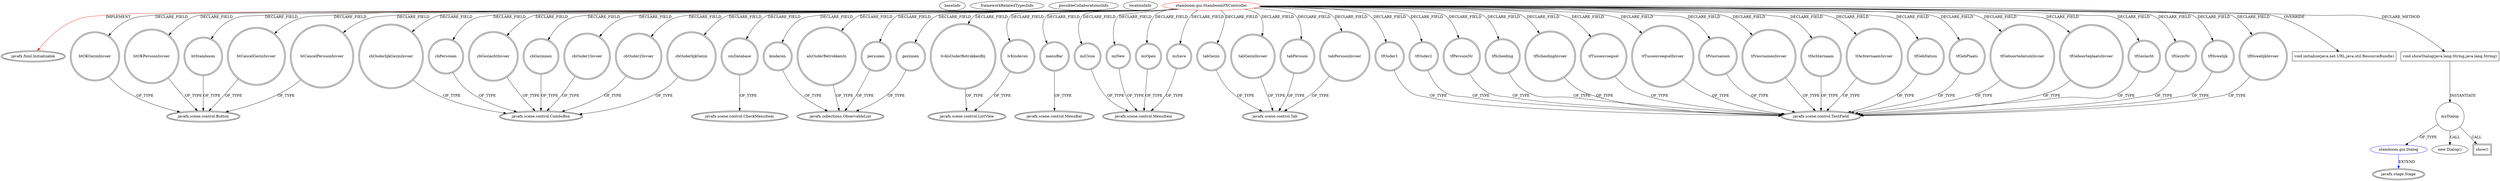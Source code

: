 digraph {
baseInfo[graphId=734,category="extension_graph",isAnonymous=false,possibleRelation=true]
frameworkRelatedTypesInfo[0="javafx.fxml.Initializable"]
possibleCollaborationsInfo[0="734~CLIENT_METHOD_DECLARATION-INSTANTIATION-~javafx.fxml.Initializable ~javafx.stage.Stage ~false~false"]
locationInfo[projectName="JustinAarden-C2J-Stamboom",filePath="/JustinAarden-C2J-Stamboom/C2J-Stamboom-master/src/stamboom/gui/StamboomFXController.java",contextSignature="StamboomFXController",graphId="734"]
0[label="stamboom.gui.StamboomFXController",vertexType="ROOT_CLIENT_CLASS_DECLARATION",isFrameworkType=false,color=red]
1[label="javafx.fxml.Initializable",vertexType="FRAMEWORK_INTERFACE_TYPE",isFrameworkType=true,peripheries=2]
2[label="alsOuderBetrokkenIn",vertexType="FIELD_DECLARATION",isFrameworkType=true,peripheries=2,shape=circle]
3[label="javafx.collections.ObservableList",vertexType="FRAMEWORK_INTERFACE_TYPE",isFrameworkType=true,peripheries=2]
4[label="btCancelGezinInvoer",vertexType="FIELD_DECLARATION",isFrameworkType=true,peripheries=2,shape=circle]
5[label="javafx.scene.control.Button",vertexType="FRAMEWORK_CLASS_TYPE",isFrameworkType=true,peripheries=2]
6[label="btCancelPersoonInvoer",vertexType="FIELD_DECLARATION",isFrameworkType=true,peripheries=2,shape=circle]
8[label="btOKGezinInvoer",vertexType="FIELD_DECLARATION",isFrameworkType=true,peripheries=2,shape=circle]
10[label="btOKPersoonInvoer",vertexType="FIELD_DECLARATION",isFrameworkType=true,peripheries=2,shape=circle]
12[label="btStamboom",vertexType="FIELD_DECLARATION",isFrameworkType=true,peripheries=2,shape=circle]
14[label="cbGeslachtInvoer",vertexType="FIELD_DECLARATION",isFrameworkType=true,peripheries=2,shape=circle]
15[label="javafx.scene.control.ComboBox",vertexType="FRAMEWORK_CLASS_TYPE",isFrameworkType=true,peripheries=2]
16[label="cbGezinnen",vertexType="FIELD_DECLARATION",isFrameworkType=true,peripheries=2,shape=circle]
18[label="cbOuder1Invoer",vertexType="FIELD_DECLARATION",isFrameworkType=true,peripheries=2,shape=circle]
20[label="cbOuder2Invoer",vertexType="FIELD_DECLARATION",isFrameworkType=true,peripheries=2,shape=circle]
22[label="cbOuderlijkGezin",vertexType="FIELD_DECLARATION",isFrameworkType=true,peripheries=2,shape=circle]
24[label="cbOuderlijkGezinInvoer",vertexType="FIELD_DECLARATION",isFrameworkType=true,peripheries=2,shape=circle]
26[label="cbPersonen",vertexType="FIELD_DECLARATION",isFrameworkType=true,peripheries=2,shape=circle]
28[label="cmDatabase",vertexType="FIELD_DECLARATION",isFrameworkType=true,peripheries=2,shape=circle]
29[label="javafx.scene.control.CheckMenuItem",vertexType="FRAMEWORK_CLASS_TYPE",isFrameworkType=true,peripheries=2]
30[label="gezinnen",vertexType="FIELD_DECLARATION",isFrameworkType=true,peripheries=2,shape=circle]
32[label="kinderen",vertexType="FIELD_DECLARATION",isFrameworkType=true,peripheries=2,shape=circle]
34[label="lvAlsOuderBetrokkenBij",vertexType="FIELD_DECLARATION",isFrameworkType=true,peripheries=2,shape=circle]
35[label="javafx.scene.control.ListView",vertexType="FRAMEWORK_CLASS_TYPE",isFrameworkType=true,peripheries=2]
36[label="lvKinderen",vertexType="FIELD_DECLARATION",isFrameworkType=true,peripheries=2,shape=circle]
38[label="menuBar",vertexType="FIELD_DECLARATION",isFrameworkType=true,peripheries=2,shape=circle]
39[label="javafx.scene.control.MenuBar",vertexType="FRAMEWORK_CLASS_TYPE",isFrameworkType=true,peripheries=2]
40[label="miClose",vertexType="FIELD_DECLARATION",isFrameworkType=true,peripheries=2,shape=circle]
41[label="javafx.scene.control.MenuItem",vertexType="FRAMEWORK_CLASS_TYPE",isFrameworkType=true,peripheries=2]
42[label="miNew",vertexType="FIELD_DECLARATION",isFrameworkType=true,peripheries=2,shape=circle]
44[label="miOpen",vertexType="FIELD_DECLARATION",isFrameworkType=true,peripheries=2,shape=circle]
46[label="miSave",vertexType="FIELD_DECLARATION",isFrameworkType=true,peripheries=2,shape=circle]
48[label="personen",vertexType="FIELD_DECLARATION",isFrameworkType=true,peripheries=2,shape=circle]
50[label="tabGezin",vertexType="FIELD_DECLARATION",isFrameworkType=true,peripheries=2,shape=circle]
51[label="javafx.scene.control.Tab",vertexType="FRAMEWORK_CLASS_TYPE",isFrameworkType=true,peripheries=2]
52[label="tabGezinInvoer",vertexType="FIELD_DECLARATION",isFrameworkType=true,peripheries=2,shape=circle]
54[label="tabPersoon",vertexType="FIELD_DECLARATION",isFrameworkType=true,peripheries=2,shape=circle]
56[label="tabPersoonInvoer",vertexType="FIELD_DECLARATION",isFrameworkType=true,peripheries=2,shape=circle]
58[label="tfAchternaam",vertexType="FIELD_DECLARATION",isFrameworkType=true,peripheries=2,shape=circle]
59[label="javafx.scene.control.TextField",vertexType="FRAMEWORK_CLASS_TYPE",isFrameworkType=true,peripheries=2]
60[label="tfAchternaamInvoer",vertexType="FIELD_DECLARATION",isFrameworkType=true,peripheries=2,shape=circle]
62[label="tfGebDatum",vertexType="FIELD_DECLARATION",isFrameworkType=true,peripheries=2,shape=circle]
64[label="tfGebPlaats",vertexType="FIELD_DECLARATION",isFrameworkType=true,peripheries=2,shape=circle]
66[label="tfGeboortedatumInvoer",vertexType="FIELD_DECLARATION",isFrameworkType=true,peripheries=2,shape=circle]
68[label="tfGeboorteplaatsInvoer",vertexType="FIELD_DECLARATION",isFrameworkType=true,peripheries=2,shape=circle]
70[label="tfGeslacht",vertexType="FIELD_DECLARATION",isFrameworkType=true,peripheries=2,shape=circle]
72[label="tfGezinNr",vertexType="FIELD_DECLARATION",isFrameworkType=true,peripheries=2,shape=circle]
74[label="tfHuwelijk",vertexType="FIELD_DECLARATION",isFrameworkType=true,peripheries=2,shape=circle]
76[label="tfHuwelijkInvoer",vertexType="FIELD_DECLARATION",isFrameworkType=true,peripheries=2,shape=circle]
78[label="tfOuder1",vertexType="FIELD_DECLARATION",isFrameworkType=true,peripheries=2,shape=circle]
80[label="tfOuder2",vertexType="FIELD_DECLARATION",isFrameworkType=true,peripheries=2,shape=circle]
82[label="tfPersoonNr",vertexType="FIELD_DECLARATION",isFrameworkType=true,peripheries=2,shape=circle]
84[label="tfScheiding",vertexType="FIELD_DECLARATION",isFrameworkType=true,peripheries=2,shape=circle]
86[label="tfScheidingInvoer",vertexType="FIELD_DECLARATION",isFrameworkType=true,peripheries=2,shape=circle]
88[label="tfTussenvoegsel",vertexType="FIELD_DECLARATION",isFrameworkType=true,peripheries=2,shape=circle]
90[label="tfTussenvoegselInvoer",vertexType="FIELD_DECLARATION",isFrameworkType=true,peripheries=2,shape=circle]
92[label="tfVoornamen",vertexType="FIELD_DECLARATION",isFrameworkType=true,peripheries=2,shape=circle]
94[label="tfVoornamenInvoer",vertexType="FIELD_DECLARATION",isFrameworkType=true,peripheries=2,shape=circle]
96[label="void initialize(java.net.URL,java.util.ResourceBundle)",vertexType="OVERRIDING_METHOD_DECLARATION",isFrameworkType=false,shape=box]
474[label="void showDialog(java.lang.String,java.lang.String)",vertexType="CLIENT_METHOD_DECLARATION",isFrameworkType=false,shape=box]
476[label="myDialog",vertexType="VARIABLE_EXPRESION",isFrameworkType=false,shape=circle]
477[label="stamboom.gui.Dialog",vertexType="REFERENCE_CLIENT_CLASS_DECLARATION",isFrameworkType=false,color=blue]
478[label="javafx.stage.Stage",vertexType="FRAMEWORK_CLASS_TYPE",isFrameworkType=true,peripheries=2]
475[label="new Dialog()",vertexType="CONSTRUCTOR_CALL",isFrameworkType=false]
480[label="show()",vertexType="INSIDE_CALL",isFrameworkType=true,peripheries=2,shape=box]
0->1[label="IMPLEMENT",color=red]
0->2[label="DECLARE_FIELD"]
2->3[label="OF_TYPE"]
0->4[label="DECLARE_FIELD"]
4->5[label="OF_TYPE"]
0->6[label="DECLARE_FIELD"]
6->5[label="OF_TYPE"]
0->8[label="DECLARE_FIELD"]
8->5[label="OF_TYPE"]
0->10[label="DECLARE_FIELD"]
10->5[label="OF_TYPE"]
0->12[label="DECLARE_FIELD"]
12->5[label="OF_TYPE"]
0->14[label="DECLARE_FIELD"]
14->15[label="OF_TYPE"]
0->16[label="DECLARE_FIELD"]
16->15[label="OF_TYPE"]
0->18[label="DECLARE_FIELD"]
18->15[label="OF_TYPE"]
0->20[label="DECLARE_FIELD"]
20->15[label="OF_TYPE"]
0->22[label="DECLARE_FIELD"]
22->15[label="OF_TYPE"]
0->24[label="DECLARE_FIELD"]
24->15[label="OF_TYPE"]
0->26[label="DECLARE_FIELD"]
26->15[label="OF_TYPE"]
0->28[label="DECLARE_FIELD"]
28->29[label="OF_TYPE"]
0->30[label="DECLARE_FIELD"]
30->3[label="OF_TYPE"]
0->32[label="DECLARE_FIELD"]
32->3[label="OF_TYPE"]
0->34[label="DECLARE_FIELD"]
34->35[label="OF_TYPE"]
0->36[label="DECLARE_FIELD"]
36->35[label="OF_TYPE"]
0->38[label="DECLARE_FIELD"]
38->39[label="OF_TYPE"]
0->40[label="DECLARE_FIELD"]
40->41[label="OF_TYPE"]
0->42[label="DECLARE_FIELD"]
42->41[label="OF_TYPE"]
0->44[label="DECLARE_FIELD"]
44->41[label="OF_TYPE"]
0->46[label="DECLARE_FIELD"]
46->41[label="OF_TYPE"]
0->48[label="DECLARE_FIELD"]
48->3[label="OF_TYPE"]
0->50[label="DECLARE_FIELD"]
50->51[label="OF_TYPE"]
0->52[label="DECLARE_FIELD"]
52->51[label="OF_TYPE"]
0->54[label="DECLARE_FIELD"]
54->51[label="OF_TYPE"]
0->56[label="DECLARE_FIELD"]
56->51[label="OF_TYPE"]
0->58[label="DECLARE_FIELD"]
58->59[label="OF_TYPE"]
0->60[label="DECLARE_FIELD"]
60->59[label="OF_TYPE"]
0->62[label="DECLARE_FIELD"]
62->59[label="OF_TYPE"]
0->64[label="DECLARE_FIELD"]
64->59[label="OF_TYPE"]
0->66[label="DECLARE_FIELD"]
66->59[label="OF_TYPE"]
0->68[label="DECLARE_FIELD"]
68->59[label="OF_TYPE"]
0->70[label="DECLARE_FIELD"]
70->59[label="OF_TYPE"]
0->72[label="DECLARE_FIELD"]
72->59[label="OF_TYPE"]
0->74[label="DECLARE_FIELD"]
74->59[label="OF_TYPE"]
0->76[label="DECLARE_FIELD"]
76->59[label="OF_TYPE"]
0->78[label="DECLARE_FIELD"]
78->59[label="OF_TYPE"]
0->80[label="DECLARE_FIELD"]
80->59[label="OF_TYPE"]
0->82[label="DECLARE_FIELD"]
82->59[label="OF_TYPE"]
0->84[label="DECLARE_FIELD"]
84->59[label="OF_TYPE"]
0->86[label="DECLARE_FIELD"]
86->59[label="OF_TYPE"]
0->88[label="DECLARE_FIELD"]
88->59[label="OF_TYPE"]
0->90[label="DECLARE_FIELD"]
90->59[label="OF_TYPE"]
0->92[label="DECLARE_FIELD"]
92->59[label="OF_TYPE"]
0->94[label="DECLARE_FIELD"]
94->59[label="OF_TYPE"]
0->96[label="OVERRIDE"]
0->474[label="DECLARE_METHOD"]
474->476[label="INSTANTIATE"]
477->478[label="EXTEND",color=blue]
476->477[label="OF_TYPE"]
476->475[label="CALL"]
476->480[label="CALL"]
}
